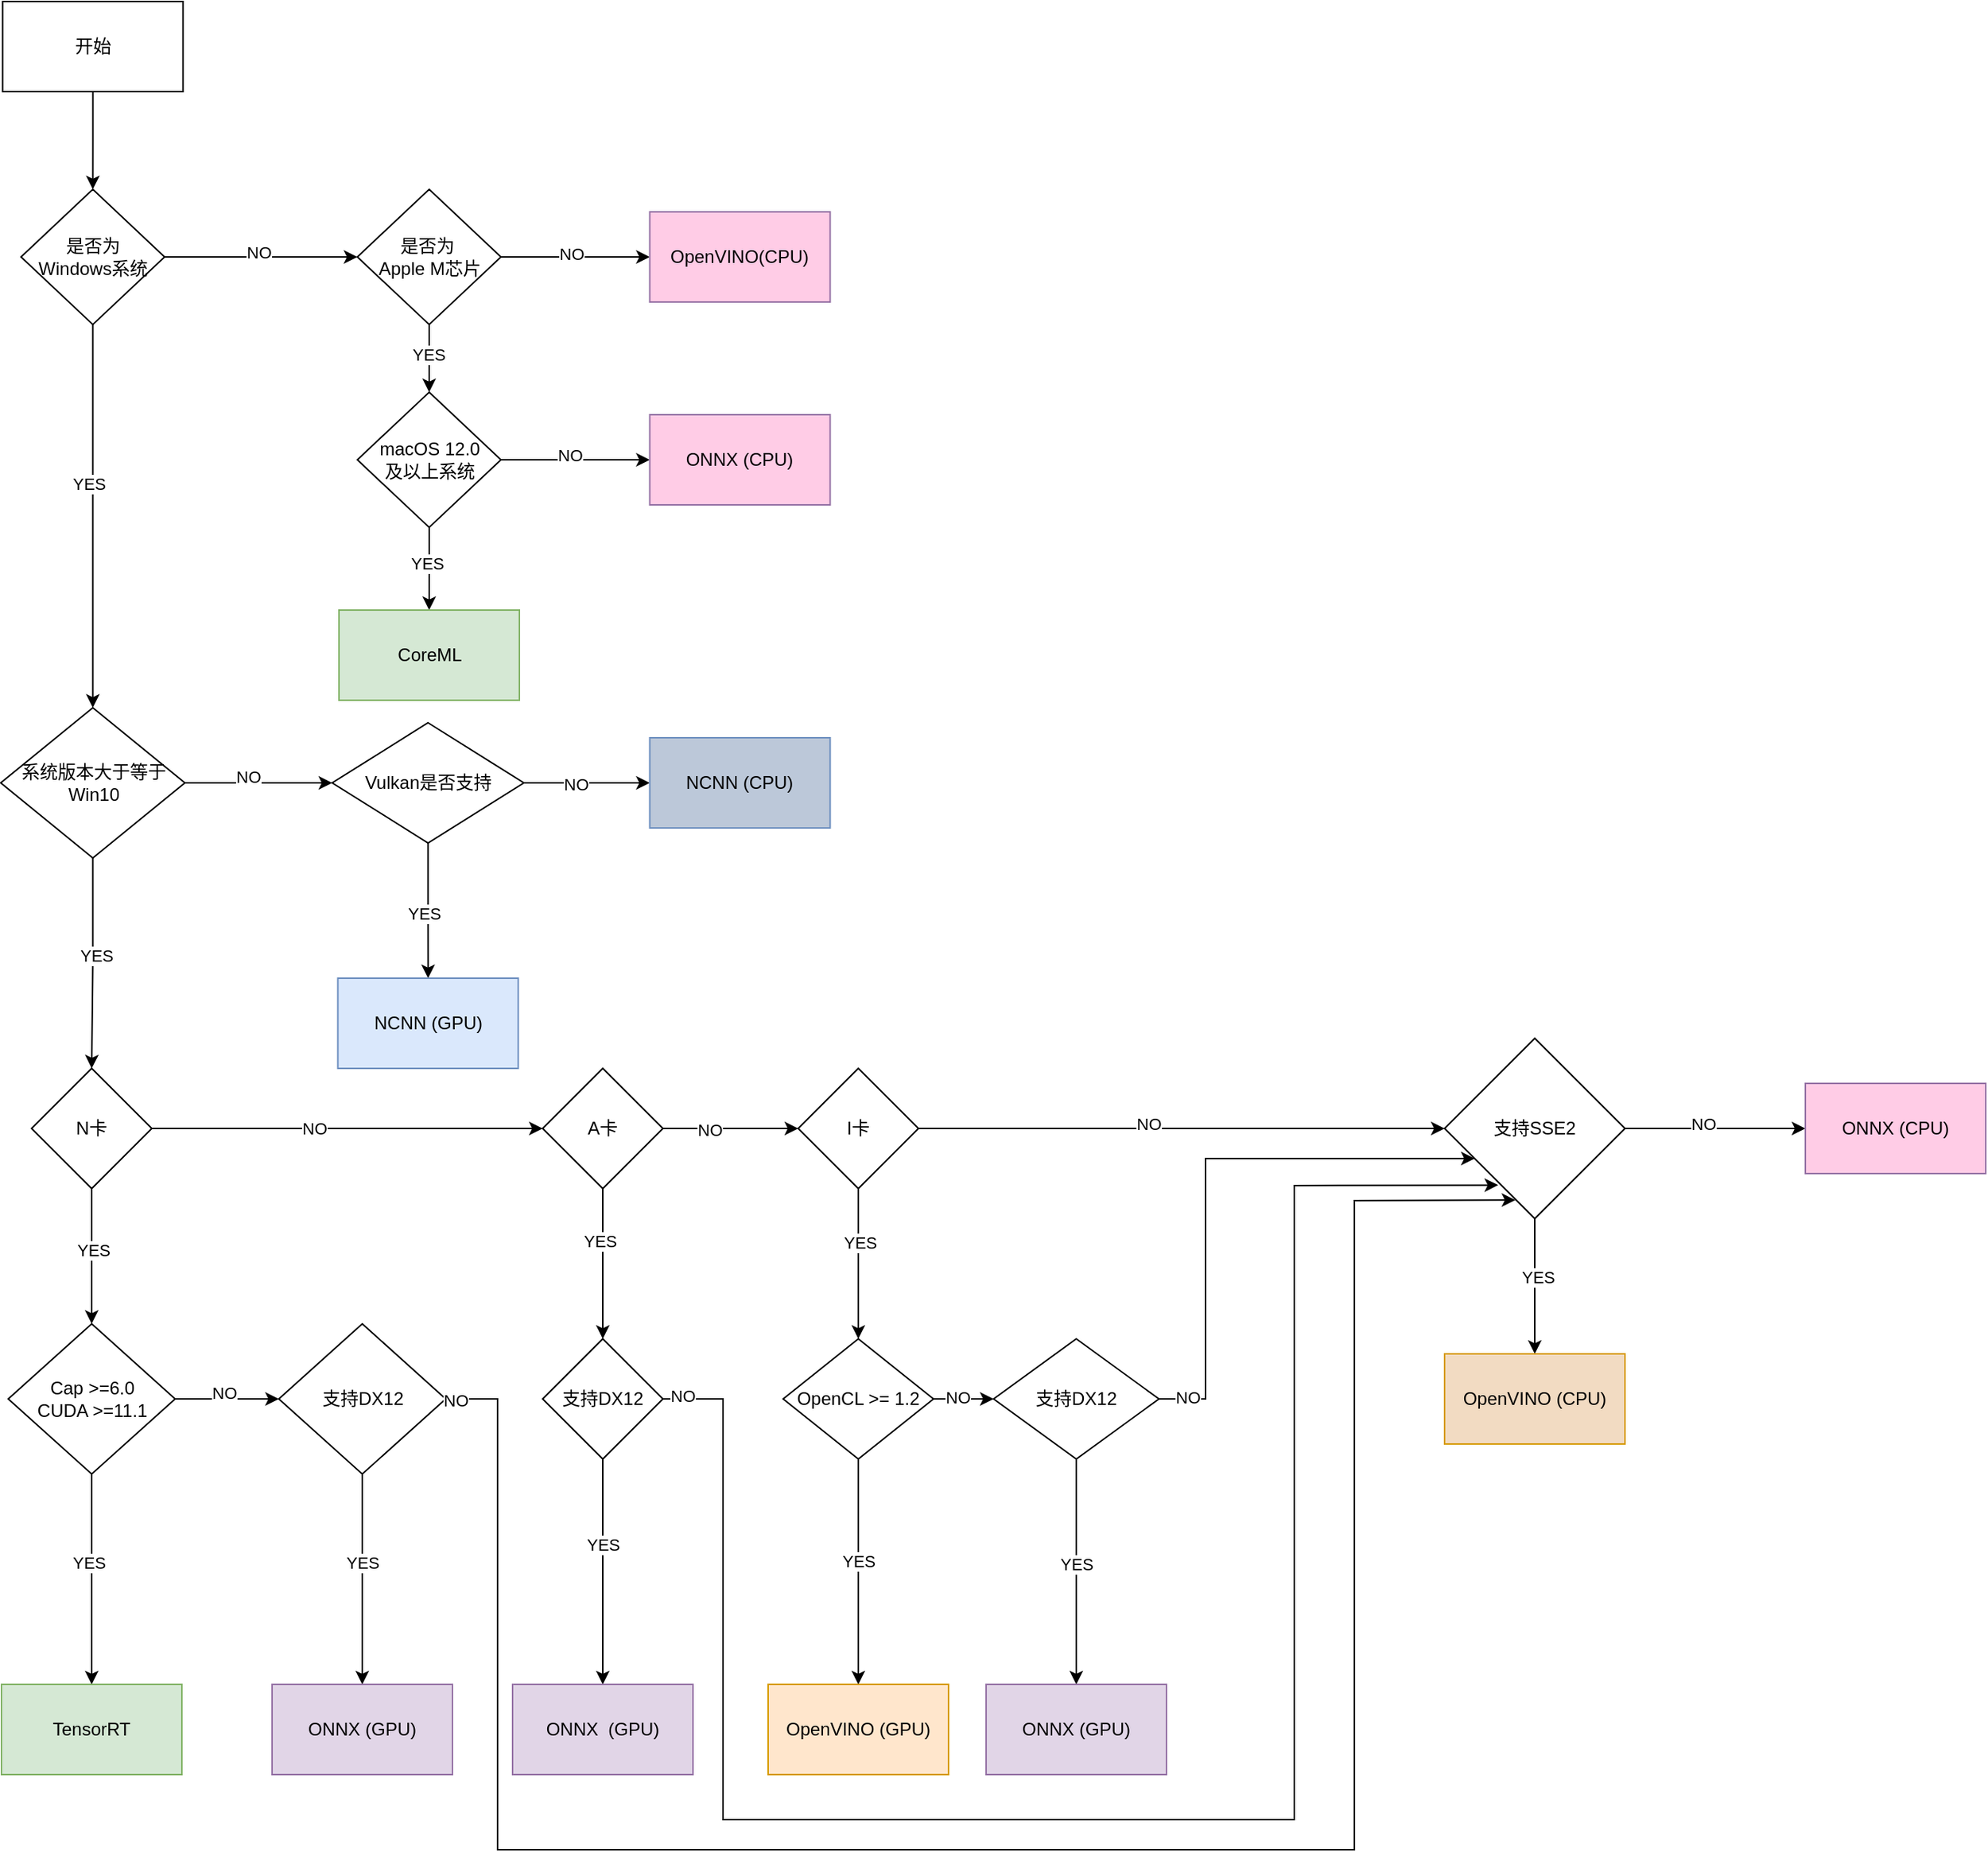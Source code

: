 <mxfile version="24.2.2" type="github">
  <diagram name="Page-1" id="nFrP1MrYJvmONDbNYgOr">
    <mxGraphModel dx="1262" dy="1011" grid="1" gridSize="10" guides="1" tooltips="1" connect="1" arrows="1" fold="1" page="1" pageScale="1" pageWidth="827" pageHeight="1169" math="0" shadow="0">
      <root>
        <mxCell id="0" />
        <mxCell id="1" parent="0" />
        <mxCell id="bNIqR0DIkFrfzqywcM4n-2" value="" style="edgeStyle=orthogonalEdgeStyle;rounded=0;orthogonalLoop=1;jettySize=auto;html=1;" edge="1" parent="1" source="PbJkK4wQswJ1zIxWtFxy-1" target="bNIqR0DIkFrfzqywcM4n-1">
          <mxGeometry relative="1" as="geometry" />
        </mxCell>
        <mxCell id="PbJkK4wQswJ1zIxWtFxy-1" value="开始" style="rounded=0;whiteSpace=wrap;html=1;" parent="1" vertex="1">
          <mxGeometry x="60.75" y="230" width="120" height="60" as="geometry" />
        </mxCell>
        <mxCell id="PbJkK4wQswJ1zIxWtFxy-8" value="" style="edgeStyle=orthogonalEdgeStyle;rounded=0;orthogonalLoop=1;jettySize=auto;html=1;" parent="1" source="PbJkK4wQswJ1zIxWtFxy-2" target="PbJkK4wQswJ1zIxWtFxy-7" edge="1">
          <mxGeometry relative="1" as="geometry" />
        </mxCell>
        <mxCell id="PbJkK4wQswJ1zIxWtFxy-9" value="YES" style="edgeLabel;html=1;align=center;verticalAlign=middle;resizable=0;points=[];" parent="PbJkK4wQswJ1zIxWtFxy-8" vertex="1" connectable="0">
          <mxGeometry x="-0.083" y="2" relative="1" as="geometry">
            <mxPoint as="offset" />
          </mxGeometry>
        </mxCell>
        <mxCell id="PbJkK4wQswJ1zIxWtFxy-73" value="" style="edgeStyle=orthogonalEdgeStyle;rounded=0;orthogonalLoop=1;jettySize=auto;html=1;" parent="1" source="PbJkK4wQswJ1zIxWtFxy-2" target="PbJkK4wQswJ1zIxWtFxy-72" edge="1">
          <mxGeometry relative="1" as="geometry" />
        </mxCell>
        <mxCell id="PbJkK4wQswJ1zIxWtFxy-79" value="NO" style="edgeLabel;html=1;align=center;verticalAlign=middle;resizable=0;points=[];" parent="PbJkK4wQswJ1zIxWtFxy-73" vertex="1" connectable="0">
          <mxGeometry x="-0.153" y="4" relative="1" as="geometry">
            <mxPoint as="offset" />
          </mxGeometry>
        </mxCell>
        <mxCell id="PbJkK4wQswJ1zIxWtFxy-2" value="系统版本大于等于Win10" style="rhombus;whiteSpace=wrap;html=1;" parent="1" vertex="1">
          <mxGeometry x="59.5" y="700" width="122.5" height="100" as="geometry" />
        </mxCell>
        <mxCell id="PbJkK4wQswJ1zIxWtFxy-11" value="" style="edgeStyle=orthogonalEdgeStyle;rounded=0;orthogonalLoop=1;jettySize=auto;html=1;" parent="1" source="PbJkK4wQswJ1zIxWtFxy-7" target="PbJkK4wQswJ1zIxWtFxy-10" edge="1">
          <mxGeometry relative="1" as="geometry" />
        </mxCell>
        <mxCell id="PbJkK4wQswJ1zIxWtFxy-25" value="NO" style="edgeLabel;html=1;align=center;verticalAlign=middle;resizable=0;points=[];" parent="PbJkK4wQswJ1zIxWtFxy-11" vertex="1" connectable="0">
          <mxGeometry x="-0.175" relative="1" as="geometry">
            <mxPoint as="offset" />
          </mxGeometry>
        </mxCell>
        <mxCell id="PbJkK4wQswJ1zIxWtFxy-27" value="" style="edgeStyle=orthogonalEdgeStyle;rounded=0;orthogonalLoop=1;jettySize=auto;html=1;" parent="1" source="PbJkK4wQswJ1zIxWtFxy-7" target="PbJkK4wQswJ1zIxWtFxy-26" edge="1">
          <mxGeometry relative="1" as="geometry" />
        </mxCell>
        <mxCell id="PbJkK4wQswJ1zIxWtFxy-59" value="YES" style="edgeLabel;html=1;align=center;verticalAlign=middle;resizable=0;points=[];" parent="PbJkK4wQswJ1zIxWtFxy-27" vertex="1" connectable="0">
          <mxGeometry x="-0.087" y="1" relative="1" as="geometry">
            <mxPoint as="offset" />
          </mxGeometry>
        </mxCell>
        <mxCell id="PbJkK4wQswJ1zIxWtFxy-7" value="N卡" style="rhombus;whiteSpace=wrap;html=1;" parent="1" vertex="1">
          <mxGeometry x="80" y="940" width="80" height="80" as="geometry" />
        </mxCell>
        <mxCell id="PbJkK4wQswJ1zIxWtFxy-13" value="" style="edgeStyle=orthogonalEdgeStyle;rounded=0;orthogonalLoop=1;jettySize=auto;html=1;" parent="1" source="PbJkK4wQswJ1zIxWtFxy-10" target="PbJkK4wQswJ1zIxWtFxy-12" edge="1">
          <mxGeometry relative="1" as="geometry" />
        </mxCell>
        <mxCell id="PbJkK4wQswJ1zIxWtFxy-24" value="NO" style="edgeLabel;html=1;align=center;verticalAlign=middle;resizable=0;points=[];" parent="PbJkK4wQswJ1zIxWtFxy-13" vertex="1" connectable="0">
          <mxGeometry x="-0.325" y="-1" relative="1" as="geometry">
            <mxPoint as="offset" />
          </mxGeometry>
        </mxCell>
        <mxCell id="PbJkK4wQswJ1zIxWtFxy-38" value="" style="edgeStyle=orthogonalEdgeStyle;rounded=0;orthogonalLoop=1;jettySize=auto;html=1;" parent="1" source="PbJkK4wQswJ1zIxWtFxy-10" target="PbJkK4wQswJ1zIxWtFxy-37" edge="1">
          <mxGeometry relative="1" as="geometry" />
        </mxCell>
        <mxCell id="PbJkK4wQswJ1zIxWtFxy-61" value="YES" style="edgeLabel;html=1;align=center;verticalAlign=middle;resizable=0;points=[];" parent="PbJkK4wQswJ1zIxWtFxy-38" vertex="1" connectable="0">
          <mxGeometry x="-0.307" y="-2" relative="1" as="geometry">
            <mxPoint as="offset" />
          </mxGeometry>
        </mxCell>
        <mxCell id="PbJkK4wQswJ1zIxWtFxy-10" value="A卡" style="rhombus;whiteSpace=wrap;html=1;" parent="1" vertex="1">
          <mxGeometry x="420" y="940" width="80" height="80" as="geometry" />
        </mxCell>
        <mxCell id="PbJkK4wQswJ1zIxWtFxy-17" value="" style="edgeStyle=orthogonalEdgeStyle;rounded=0;orthogonalLoop=1;jettySize=auto;html=1;" parent="1" source="PbJkK4wQswJ1zIxWtFxy-12" target="PbJkK4wQswJ1zIxWtFxy-16" edge="1">
          <mxGeometry relative="1" as="geometry" />
        </mxCell>
        <mxCell id="PbJkK4wQswJ1zIxWtFxy-23" value="NO" style="edgeLabel;html=1;align=center;verticalAlign=middle;resizable=0;points=[];" parent="PbJkK4wQswJ1zIxWtFxy-17" vertex="1" connectable="0">
          <mxGeometry x="-0.125" y="3" relative="1" as="geometry">
            <mxPoint as="offset" />
          </mxGeometry>
        </mxCell>
        <mxCell id="PbJkK4wQswJ1zIxWtFxy-43" value="" style="edgeStyle=orthogonalEdgeStyle;rounded=0;orthogonalLoop=1;jettySize=auto;html=1;entryX=0.5;entryY=0;entryDx=0;entryDy=0;" parent="1" source="PbJkK4wQswJ1zIxWtFxy-12" target="PbJkK4wQswJ1zIxWtFxy-46" edge="1">
          <mxGeometry relative="1" as="geometry">
            <mxPoint x="600" y="1100" as="targetPoint" />
          </mxGeometry>
        </mxCell>
        <mxCell id="PbJkK4wQswJ1zIxWtFxy-63" value="YES" style="edgeLabel;html=1;align=center;verticalAlign=middle;resizable=0;points=[];" parent="PbJkK4wQswJ1zIxWtFxy-43" vertex="1" connectable="0">
          <mxGeometry x="-0.293" y="1" relative="1" as="geometry">
            <mxPoint as="offset" />
          </mxGeometry>
        </mxCell>
        <mxCell id="PbJkK4wQswJ1zIxWtFxy-12" value="I卡" style="rhombus;whiteSpace=wrap;html=1;" parent="1" vertex="1">
          <mxGeometry x="590" y="940" width="80" height="80" as="geometry" />
        </mxCell>
        <mxCell id="PbJkK4wQswJ1zIxWtFxy-21" value="" style="edgeStyle=orthogonalEdgeStyle;rounded=0;orthogonalLoop=1;jettySize=auto;html=1;" parent="1" source="PbJkK4wQswJ1zIxWtFxy-16" target="PbJkK4wQswJ1zIxWtFxy-20" edge="1">
          <mxGeometry relative="1" as="geometry" />
        </mxCell>
        <mxCell id="PbJkK4wQswJ1zIxWtFxy-22" value="NO" style="edgeLabel;html=1;align=center;verticalAlign=middle;resizable=0;points=[];" parent="PbJkK4wQswJ1zIxWtFxy-21" vertex="1" connectable="0">
          <mxGeometry x="-0.133" y="3" relative="1" as="geometry">
            <mxPoint as="offset" />
          </mxGeometry>
        </mxCell>
        <mxCell id="PbJkK4wQswJ1zIxWtFxy-87" value="" style="edgeStyle=orthogonalEdgeStyle;rounded=0;orthogonalLoop=1;jettySize=auto;html=1;entryX=0.5;entryY=0;entryDx=0;entryDy=0;" parent="1" source="PbJkK4wQswJ1zIxWtFxy-16" target="PbJkK4wQswJ1zIxWtFxy-18" edge="1">
          <mxGeometry relative="1" as="geometry">
            <mxPoint x="1080" y="1120.0" as="targetPoint" />
          </mxGeometry>
        </mxCell>
        <mxCell id="PbJkK4wQswJ1zIxWtFxy-88" value="YES" style="edgeLabel;html=1;align=center;verticalAlign=middle;resizable=0;points=[];" parent="PbJkK4wQswJ1zIxWtFxy-87" vertex="1" connectable="0">
          <mxGeometry x="-0.132" y="2" relative="1" as="geometry">
            <mxPoint as="offset" />
          </mxGeometry>
        </mxCell>
        <mxCell id="PbJkK4wQswJ1zIxWtFxy-16" value="支持SSE2" style="rhombus;whiteSpace=wrap;html=1;" parent="1" vertex="1">
          <mxGeometry x="1020" y="920" width="120" height="120" as="geometry" />
        </mxCell>
        <mxCell id="PbJkK4wQswJ1zIxWtFxy-18" value="OpenVINO (CPU)" style="whiteSpace=wrap;html=1;fillColor=#F2DBC2;strokeColor=#d79b00;" parent="1" vertex="1">
          <mxGeometry x="1020" y="1130" width="120" height="60" as="geometry" />
        </mxCell>
        <mxCell id="PbJkK4wQswJ1zIxWtFxy-20" value="ONNX (CPU)" style="whiteSpace=wrap;html=1;fillColor=#FFCCE6;strokeColor=#9673a6;" parent="1" vertex="1">
          <mxGeometry x="1260" y="950" width="120" height="60" as="geometry" />
        </mxCell>
        <mxCell id="PbJkK4wQswJ1zIxWtFxy-29" value="" style="edgeStyle=orthogonalEdgeStyle;rounded=0;orthogonalLoop=1;jettySize=auto;html=1;" parent="1" source="PbJkK4wQswJ1zIxWtFxy-26" target="PbJkK4wQswJ1zIxWtFxy-28" edge="1">
          <mxGeometry relative="1" as="geometry" />
        </mxCell>
        <mxCell id="PbJkK4wQswJ1zIxWtFxy-30" value="NO" style="edgeLabel;html=1;align=center;verticalAlign=middle;resizable=0;points=[];" parent="PbJkK4wQswJ1zIxWtFxy-29" vertex="1" connectable="0">
          <mxGeometry x="-0.062" y="4" relative="1" as="geometry">
            <mxPoint as="offset" />
          </mxGeometry>
        </mxCell>
        <mxCell id="PbJkK4wQswJ1zIxWtFxy-32" value="" style="edgeStyle=orthogonalEdgeStyle;rounded=0;orthogonalLoop=1;jettySize=auto;html=1;" parent="1" source="PbJkK4wQswJ1zIxWtFxy-26" target="PbJkK4wQswJ1zIxWtFxy-31" edge="1">
          <mxGeometry relative="1" as="geometry" />
        </mxCell>
        <mxCell id="PbJkK4wQswJ1zIxWtFxy-57" value="YES" style="edgeLabel;html=1;align=center;verticalAlign=middle;resizable=0;points=[];" parent="PbJkK4wQswJ1zIxWtFxy-32" vertex="1" connectable="0">
          <mxGeometry x="-0.167" y="-2" relative="1" as="geometry">
            <mxPoint as="offset" />
          </mxGeometry>
        </mxCell>
        <mxCell id="PbJkK4wQswJ1zIxWtFxy-26" value="Cap &amp;gt;=6.0&lt;br&gt;CUDA &amp;gt;=11.1" style="rhombus;whiteSpace=wrap;html=1;" parent="1" vertex="1">
          <mxGeometry x="64.5" y="1110" width="111" height="100" as="geometry" />
        </mxCell>
        <mxCell id="PbJkK4wQswJ1zIxWtFxy-34" value="" style="edgeStyle=orthogonalEdgeStyle;rounded=0;orthogonalLoop=1;jettySize=auto;html=1;" parent="1" source="PbJkK4wQswJ1zIxWtFxy-28" target="PbJkK4wQswJ1zIxWtFxy-33" edge="1">
          <mxGeometry relative="1" as="geometry" />
        </mxCell>
        <mxCell id="PbJkK4wQswJ1zIxWtFxy-85" value="YES" style="edgeLabel;html=1;align=center;verticalAlign=middle;resizable=0;points=[];" parent="PbJkK4wQswJ1zIxWtFxy-34" vertex="1" connectable="0">
          <mxGeometry x="-0.167" relative="1" as="geometry">
            <mxPoint as="offset" />
          </mxGeometry>
        </mxCell>
        <mxCell id="PbJkK4wQswJ1zIxWtFxy-28" value="支持DX12" style="rhombus;whiteSpace=wrap;html=1;" parent="1" vertex="1">
          <mxGeometry x="244.5" y="1110" width="111" height="100" as="geometry" />
        </mxCell>
        <mxCell id="PbJkK4wQswJ1zIxWtFxy-31" value="TensorRT" style="whiteSpace=wrap;html=1;fillColor=#d5e8d4;strokeColor=#82b366;" parent="1" vertex="1">
          <mxGeometry x="60" y="1350" width="120" height="60" as="geometry" />
        </mxCell>
        <mxCell id="PbJkK4wQswJ1zIxWtFxy-33" value="ONNX (GPU)" style="whiteSpace=wrap;html=1;fillColor=#e1d5e7;strokeColor=#9673a6;" parent="1" vertex="1">
          <mxGeometry x="240" y="1350" width="120" height="60" as="geometry" />
        </mxCell>
        <mxCell id="PbJkK4wQswJ1zIxWtFxy-41" value="" style="edgeStyle=orthogonalEdgeStyle;rounded=0;orthogonalLoop=1;jettySize=auto;html=1;" parent="1" source="PbJkK4wQswJ1zIxWtFxy-37" target="PbJkK4wQswJ1zIxWtFxy-40" edge="1">
          <mxGeometry relative="1" as="geometry" />
        </mxCell>
        <mxCell id="PbJkK4wQswJ1zIxWtFxy-60" value="YES" style="edgeLabel;html=1;align=center;verticalAlign=middle;resizable=0;points=[];" parent="PbJkK4wQswJ1zIxWtFxy-41" vertex="1" connectable="0">
          <mxGeometry x="0.062" y="2" relative="1" as="geometry">
            <mxPoint x="-2" y="-23" as="offset" />
          </mxGeometry>
        </mxCell>
        <mxCell id="PbJkK4wQswJ1zIxWtFxy-37" value="支持DX12" style="rhombus;whiteSpace=wrap;html=1;" parent="1" vertex="1">
          <mxGeometry x="420" y="1120" width="80" height="80" as="geometry" />
        </mxCell>
        <mxCell id="PbJkK4wQswJ1zIxWtFxy-40" value="ONNX&amp;nbsp; (GPU)" style="whiteSpace=wrap;html=1;fillColor=#e1d5e7;strokeColor=#9673a6;" parent="1" vertex="1">
          <mxGeometry x="400" y="1350" width="120" height="60" as="geometry" />
        </mxCell>
        <mxCell id="PbJkK4wQswJ1zIxWtFxy-45" value="" style="edgeStyle=orthogonalEdgeStyle;rounded=0;orthogonalLoop=1;jettySize=auto;html=1;" parent="1" source="PbJkK4wQswJ1zIxWtFxy-46" target="PbJkK4wQswJ1zIxWtFxy-44" edge="1">
          <mxGeometry relative="1" as="geometry">
            <mxPoint x="630" y="1160" as="sourcePoint" />
          </mxGeometry>
        </mxCell>
        <mxCell id="PbJkK4wQswJ1zIxWtFxy-65" value="NO" style="edgeLabel;html=1;align=center;verticalAlign=middle;resizable=0;points=[];" parent="PbJkK4wQswJ1zIxWtFxy-45" vertex="1" connectable="0">
          <mxGeometry x="-0.2" y="1" relative="1" as="geometry">
            <mxPoint as="offset" />
          </mxGeometry>
        </mxCell>
        <mxCell id="PbJkK4wQswJ1zIxWtFxy-56" value="" style="edgeStyle=orthogonalEdgeStyle;rounded=0;orthogonalLoop=1;jettySize=auto;html=1;" parent="1" source="PbJkK4wQswJ1zIxWtFxy-44" target="PbJkK4wQswJ1zIxWtFxy-55" edge="1">
          <mxGeometry relative="1" as="geometry" />
        </mxCell>
        <mxCell id="PbJkK4wQswJ1zIxWtFxy-64" value="YES" style="edgeLabel;html=1;align=center;verticalAlign=middle;resizable=0;points=[];" parent="PbJkK4wQswJ1zIxWtFxy-56" vertex="1" connectable="0">
          <mxGeometry x="-0.213" y="-1" relative="1" as="geometry">
            <mxPoint x="1" y="11" as="offset" />
          </mxGeometry>
        </mxCell>
        <mxCell id="PbJkK4wQswJ1zIxWtFxy-67" value="" style="edgeStyle=orthogonalEdgeStyle;rounded=0;orthogonalLoop=1;jettySize=auto;html=1;" parent="1" source="PbJkK4wQswJ1zIxWtFxy-44" target="PbJkK4wQswJ1zIxWtFxy-16" edge="1">
          <mxGeometry relative="1" as="geometry">
            <mxPoint x="860" y="990" as="targetPoint" />
            <Array as="points">
              <mxPoint x="861" y="1160" />
              <mxPoint x="861" y="1000" />
            </Array>
          </mxGeometry>
        </mxCell>
        <mxCell id="PbJkK4wQswJ1zIxWtFxy-70" value="NO" style="edgeLabel;html=1;align=center;verticalAlign=middle;resizable=0;points=[];" parent="PbJkK4wQswJ1zIxWtFxy-67" vertex="1" connectable="0">
          <mxGeometry x="-0.899" y="1" relative="1" as="geometry">
            <mxPoint as="offset" />
          </mxGeometry>
        </mxCell>
        <mxCell id="PbJkK4wQswJ1zIxWtFxy-44" value="支持DX12" style="rhombus;whiteSpace=wrap;html=1;" parent="1" vertex="1">
          <mxGeometry x="720" y="1120" width="110" height="80" as="geometry" />
        </mxCell>
        <mxCell id="PbJkK4wQswJ1zIxWtFxy-49" value="" style="edgeStyle=orthogonalEdgeStyle;rounded=0;orthogonalLoop=1;jettySize=auto;html=1;" parent="1" source="PbJkK4wQswJ1zIxWtFxy-46" target="PbJkK4wQswJ1zIxWtFxy-48" edge="1">
          <mxGeometry relative="1" as="geometry" />
        </mxCell>
        <mxCell id="PbJkK4wQswJ1zIxWtFxy-62" value="YES" style="edgeLabel;html=1;align=center;verticalAlign=middle;resizable=0;points=[];" parent="PbJkK4wQswJ1zIxWtFxy-49" vertex="1" connectable="0">
          <mxGeometry x="-0.165" relative="1" as="geometry">
            <mxPoint y="5" as="offset" />
          </mxGeometry>
        </mxCell>
        <mxCell id="PbJkK4wQswJ1zIxWtFxy-48" value="OpenVINO (GPU)" style="whiteSpace=wrap;html=1;fillColor=#ffe6cc;strokeColor=#d79b00;" parent="1" vertex="1">
          <mxGeometry x="570" y="1350" width="120" height="60" as="geometry" />
        </mxCell>
        <mxCell id="PbJkK4wQswJ1zIxWtFxy-55" value="ONNX (GPU)" style="whiteSpace=wrap;html=1;fillColor=#e1d5e7;strokeColor=#9673a6;" parent="1" vertex="1">
          <mxGeometry x="715" y="1350" width="120" height="60" as="geometry" />
        </mxCell>
        <mxCell id="PbJkK4wQswJ1zIxWtFxy-58" value="" style="edgeStyle=orthogonalEdgeStyle;rounded=0;orthogonalLoop=1;jettySize=auto;html=1;" parent="1" target="PbJkK4wQswJ1zIxWtFxy-46" edge="1">
          <mxGeometry relative="1" as="geometry">
            <mxPoint x="630" y="1160" as="sourcePoint" />
            <mxPoint x="720" y="1160" as="targetPoint" />
          </mxGeometry>
        </mxCell>
        <mxCell id="PbJkK4wQswJ1zIxWtFxy-46" value="OpenCL &amp;gt;= 1.2" style="rhombus;whiteSpace=wrap;html=1;" parent="1" vertex="1">
          <mxGeometry x="580" y="1120" width="100" height="80" as="geometry" />
        </mxCell>
        <mxCell id="PbJkK4wQswJ1zIxWtFxy-69" value="" style="endArrow=classic;html=1;rounded=0;exitX=1;exitY=0.5;exitDx=0;exitDy=0;entryX=0.297;entryY=0.814;entryDx=0;entryDy=0;entryPerimeter=0;" parent="1" source="PbJkK4wQswJ1zIxWtFxy-37" target="PbJkK4wQswJ1zIxWtFxy-16" edge="1">
          <mxGeometry width="50" height="50" relative="1" as="geometry">
            <mxPoint x="510" y="1240" as="sourcePoint" />
            <mxPoint x="920" y="1020" as="targetPoint" />
            <Array as="points">
              <mxPoint x="540" y="1160" />
              <mxPoint x="540" y="1440" />
              <mxPoint x="920" y="1440" />
              <mxPoint x="920" y="1018" />
            </Array>
          </mxGeometry>
        </mxCell>
        <mxCell id="PbJkK4wQswJ1zIxWtFxy-71" value="NO" style="edgeLabel;html=1;align=center;verticalAlign=middle;resizable=0;points=[];" parent="PbJkK4wQswJ1zIxWtFxy-69" vertex="1" connectable="0">
          <mxGeometry x="-0.98" y="2" relative="1" as="geometry">
            <mxPoint as="offset" />
          </mxGeometry>
        </mxCell>
        <mxCell id="PbJkK4wQswJ1zIxWtFxy-75" value="" style="edgeStyle=orthogonalEdgeStyle;rounded=0;orthogonalLoop=1;jettySize=auto;html=1;" parent="1" source="PbJkK4wQswJ1zIxWtFxy-72" target="PbJkK4wQswJ1zIxWtFxy-74" edge="1">
          <mxGeometry relative="1" as="geometry" />
        </mxCell>
        <mxCell id="PbJkK4wQswJ1zIxWtFxy-81" value="YES" style="edgeLabel;html=1;align=center;verticalAlign=middle;resizable=0;points=[];" parent="PbJkK4wQswJ1zIxWtFxy-75" vertex="1" connectable="0">
          <mxGeometry x="0.03" y="-3" relative="1" as="geometry">
            <mxPoint as="offset" />
          </mxGeometry>
        </mxCell>
        <mxCell id="PbJkK4wQswJ1zIxWtFxy-77" value="" style="edgeStyle=orthogonalEdgeStyle;rounded=0;orthogonalLoop=1;jettySize=auto;html=1;" parent="1" source="PbJkK4wQswJ1zIxWtFxy-72" target="PbJkK4wQswJ1zIxWtFxy-76" edge="1">
          <mxGeometry relative="1" as="geometry" />
        </mxCell>
        <mxCell id="PbJkK4wQswJ1zIxWtFxy-80" value="NO" style="edgeLabel;html=1;align=center;verticalAlign=middle;resizable=0;points=[];" parent="PbJkK4wQswJ1zIxWtFxy-77" vertex="1" connectable="0">
          <mxGeometry x="-0.184" y="-1" relative="1" as="geometry">
            <mxPoint as="offset" />
          </mxGeometry>
        </mxCell>
        <mxCell id="PbJkK4wQswJ1zIxWtFxy-72" value="Vulkan是否支持" style="rhombus;whiteSpace=wrap;html=1;" parent="1" vertex="1">
          <mxGeometry x="280" y="710" width="127.5" height="80" as="geometry" />
        </mxCell>
        <mxCell id="PbJkK4wQswJ1zIxWtFxy-74" value="NCNN (GPU)" style="whiteSpace=wrap;html=1;fillColor=#dae8fc;strokeColor=#6c8ebf;" parent="1" vertex="1">
          <mxGeometry x="283.75" y="880" width="120" height="60" as="geometry" />
        </mxCell>
        <mxCell id="PbJkK4wQswJ1zIxWtFxy-76" value="NCNN (CPU)" style="whiteSpace=wrap;html=1;fillColor=#BCC8D9;strokeColor=#6c8ebf;" parent="1" vertex="1">
          <mxGeometry x="491.25" y="720" width="120" height="60" as="geometry" />
        </mxCell>
        <mxCell id="PbJkK4wQswJ1zIxWtFxy-82" value="" style="endArrow=classic;html=1;rounded=0;exitX=1;exitY=0.5;exitDx=0;exitDy=0;entryX=0.392;entryY=0.897;entryDx=0;entryDy=0;entryPerimeter=0;" parent="1" source="PbJkK4wQswJ1zIxWtFxy-28" target="PbJkK4wQswJ1zIxWtFxy-16" edge="1">
          <mxGeometry width="50" height="50" relative="1" as="geometry">
            <mxPoint x="380" y="1280" as="sourcePoint" />
            <mxPoint x="1010" y="1050" as="targetPoint" />
            <Array as="points">
              <mxPoint x="390" y="1160" />
              <mxPoint x="390" y="1460" />
              <mxPoint x="960" y="1460" />
              <mxPoint x="960" y="1028" />
            </Array>
          </mxGeometry>
        </mxCell>
        <mxCell id="PbJkK4wQswJ1zIxWtFxy-84" value="NO" style="edgeLabel;html=1;align=center;verticalAlign=middle;resizable=0;points=[];" parent="PbJkK4wQswJ1zIxWtFxy-82" vertex="1" connectable="0">
          <mxGeometry x="-0.991" y="-1" relative="1" as="geometry">
            <mxPoint as="offset" />
          </mxGeometry>
        </mxCell>
        <mxCell id="bNIqR0DIkFrfzqywcM4n-4" value="" style="edgeStyle=orthogonalEdgeStyle;rounded=0;orthogonalLoop=1;jettySize=auto;html=1;" edge="1" parent="1" source="bNIqR0DIkFrfzqywcM4n-1" target="bNIqR0DIkFrfzqywcM4n-3">
          <mxGeometry relative="1" as="geometry" />
        </mxCell>
        <mxCell id="bNIqR0DIkFrfzqywcM4n-19" value="NO" style="edgeLabel;html=1;align=center;verticalAlign=middle;resizable=0;points=[];" vertex="1" connectable="0" parent="bNIqR0DIkFrfzqywcM4n-4">
          <mxGeometry x="-0.03" y="3" relative="1" as="geometry">
            <mxPoint as="offset" />
          </mxGeometry>
        </mxCell>
        <mxCell id="bNIqR0DIkFrfzqywcM4n-1" value="是否为&lt;div&gt;Windows系统&lt;/div&gt;" style="rhombus;whiteSpace=wrap;html=1;rounded=0;" vertex="1" parent="1">
          <mxGeometry x="73" y="355" width="95.5" height="90" as="geometry" />
        </mxCell>
        <mxCell id="bNIqR0DIkFrfzqywcM4n-6" value="" style="edgeStyle=orthogonalEdgeStyle;rounded=0;orthogonalLoop=1;jettySize=auto;html=1;" edge="1" parent="1" source="bNIqR0DIkFrfzqywcM4n-3" target="bNIqR0DIkFrfzqywcM4n-5">
          <mxGeometry relative="1" as="geometry" />
        </mxCell>
        <mxCell id="bNIqR0DIkFrfzqywcM4n-15" value="NO" style="edgeLabel;html=1;align=center;verticalAlign=middle;resizable=0;points=[];" vertex="1" connectable="0" parent="bNIqR0DIkFrfzqywcM4n-6">
          <mxGeometry x="-0.056" y="2" relative="1" as="geometry">
            <mxPoint as="offset" />
          </mxGeometry>
        </mxCell>
        <mxCell id="bNIqR0DIkFrfzqywcM4n-8" value="" style="edgeStyle=orthogonalEdgeStyle;rounded=0;orthogonalLoop=1;jettySize=auto;html=1;" edge="1" parent="1" source="bNIqR0DIkFrfzqywcM4n-3" target="bNIqR0DIkFrfzqywcM4n-7">
          <mxGeometry relative="1" as="geometry" />
        </mxCell>
        <mxCell id="bNIqR0DIkFrfzqywcM4n-17" value="YES" style="edgeLabel;html=1;align=center;verticalAlign=middle;resizable=0;points=[];" vertex="1" connectable="0" parent="bNIqR0DIkFrfzqywcM4n-8">
          <mxGeometry x="-0.111" y="-1" relative="1" as="geometry">
            <mxPoint as="offset" />
          </mxGeometry>
        </mxCell>
        <mxCell id="bNIqR0DIkFrfzqywcM4n-3" value="是否为&amp;nbsp;&lt;div&gt;Apple M芯片&lt;/div&gt;" style="rhombus;whiteSpace=wrap;html=1;rounded=0;" vertex="1" parent="1">
          <mxGeometry x="296.75" y="355" width="95.5" height="90" as="geometry" />
        </mxCell>
        <mxCell id="bNIqR0DIkFrfzqywcM4n-5" value="OpenVINO(CPU)" style="whiteSpace=wrap;html=1;rounded=0;fillColor=#FFCCE6;strokeColor=#9673a6;" vertex="1" parent="1">
          <mxGeometry x="491.25" y="370" width="120" height="60" as="geometry" />
        </mxCell>
        <mxCell id="bNIqR0DIkFrfzqywcM4n-10" value="" style="edgeStyle=orthogonalEdgeStyle;rounded=0;orthogonalLoop=1;jettySize=auto;html=1;" edge="1" parent="1" source="bNIqR0DIkFrfzqywcM4n-7" target="bNIqR0DIkFrfzqywcM4n-9">
          <mxGeometry relative="1" as="geometry" />
        </mxCell>
        <mxCell id="bNIqR0DIkFrfzqywcM4n-16" value="NO" style="edgeLabel;html=1;align=center;verticalAlign=middle;resizable=0;points=[];" vertex="1" connectable="0" parent="bNIqR0DIkFrfzqywcM4n-10">
          <mxGeometry x="-0.076" y="3" relative="1" as="geometry">
            <mxPoint as="offset" />
          </mxGeometry>
        </mxCell>
        <mxCell id="bNIqR0DIkFrfzqywcM4n-12" value="" style="edgeStyle=orthogonalEdgeStyle;rounded=0;orthogonalLoop=1;jettySize=auto;html=1;" edge="1" parent="1" source="bNIqR0DIkFrfzqywcM4n-7" target="bNIqR0DIkFrfzqywcM4n-11">
          <mxGeometry relative="1" as="geometry" />
        </mxCell>
        <mxCell id="bNIqR0DIkFrfzqywcM4n-18" value="YES" style="edgeLabel;html=1;align=center;verticalAlign=middle;resizable=0;points=[];" vertex="1" connectable="0" parent="bNIqR0DIkFrfzqywcM4n-12">
          <mxGeometry x="-0.127" y="-2" relative="1" as="geometry">
            <mxPoint as="offset" />
          </mxGeometry>
        </mxCell>
        <mxCell id="bNIqR0DIkFrfzqywcM4n-7" value="macOS 12.0&lt;div&gt;及以上系统&lt;/div&gt;" style="rhombus;whiteSpace=wrap;html=1;rounded=0;" vertex="1" parent="1">
          <mxGeometry x="296.75" y="490" width="95.5" height="90" as="geometry" />
        </mxCell>
        <mxCell id="bNIqR0DIkFrfzqywcM4n-9" value="ONNX (CPU)" style="whiteSpace=wrap;html=1;rounded=0;fillColor=#FFCCE6;strokeColor=#9673a6;" vertex="1" parent="1">
          <mxGeometry x="491.25" y="505" width="120" height="60" as="geometry" />
        </mxCell>
        <mxCell id="bNIqR0DIkFrfzqywcM4n-11" value="CoreML" style="whiteSpace=wrap;html=1;rounded=0;fillColor=#d5e8d4;strokeColor=#82b366;" vertex="1" parent="1">
          <mxGeometry x="284.5" y="635" width="120" height="60" as="geometry" />
        </mxCell>
        <mxCell id="bNIqR0DIkFrfzqywcM4n-13" value="" style="endArrow=classic;html=1;rounded=0;exitX=0.5;exitY=1;exitDx=0;exitDy=0;entryX=0.5;entryY=0;entryDx=0;entryDy=0;" edge="1" parent="1" source="bNIqR0DIkFrfzqywcM4n-1" target="PbJkK4wQswJ1zIxWtFxy-2">
          <mxGeometry width="50" height="50" relative="1" as="geometry">
            <mxPoint x="80" y="590" as="sourcePoint" />
            <mxPoint x="130" y="540" as="targetPoint" />
          </mxGeometry>
        </mxCell>
        <mxCell id="bNIqR0DIkFrfzqywcM4n-14" value="YES" style="edgeLabel;html=1;align=center;verticalAlign=middle;resizable=0;points=[];" vertex="1" connectable="0" parent="bNIqR0DIkFrfzqywcM4n-13">
          <mxGeometry x="-0.169" y="-3" relative="1" as="geometry">
            <mxPoint as="offset" />
          </mxGeometry>
        </mxCell>
      </root>
    </mxGraphModel>
  </diagram>
</mxfile>
